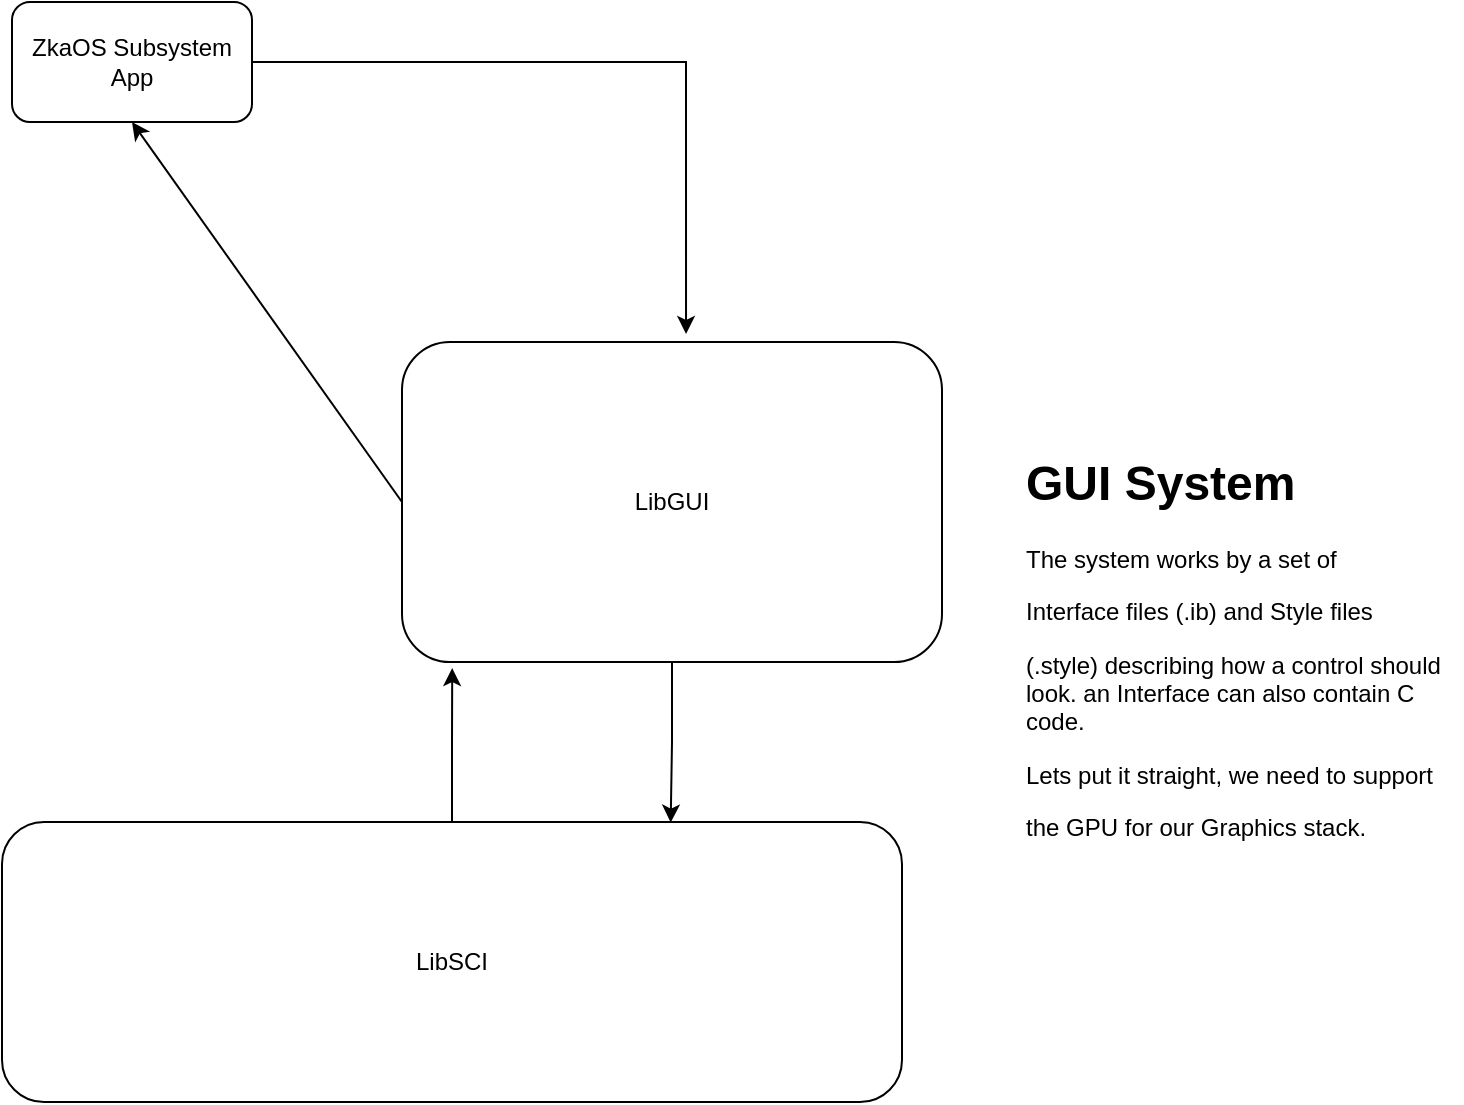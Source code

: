 <mxfile>
    <diagram name="Page-1" id="yf45V2V4Ppj0j8o4dQoi">
        <mxGraphModel dx="530" dy="567" grid="1" gridSize="10" guides="1" tooltips="1" connect="1" arrows="1" fold="1" page="1" pageScale="1" pageWidth="827" pageHeight="1169" math="0" shadow="0">
            <root>
                <mxCell id="0"/>
                <mxCell id="1" parent="0"/>
                <mxCell id="mspNsT0Gx7HsNPX6GqQO-2" value="LibSCI" style="rounded=1;whiteSpace=wrap;html=1;" parent="1" vertex="1">
                    <mxGeometry x="50" y="450" width="450" height="140" as="geometry"/>
                </mxCell>
                <mxCell id="2" style="edgeStyle=none;html=1;exitX=0;exitY=0.5;exitDx=0;exitDy=0;entryX=0.5;entryY=1;entryDx=0;entryDy=0;" edge="1" parent="1" source="mspNsT0Gx7HsNPX6GqQO-3" target="mspNsT0Gx7HsNPX6GqQO-13">
                    <mxGeometry relative="1" as="geometry"/>
                </mxCell>
                <mxCell id="mspNsT0Gx7HsNPX6GqQO-3" value="LibGUI" style="rounded=1;whiteSpace=wrap;html=1;" parent="1" vertex="1">
                    <mxGeometry x="250" y="210" width="270" height="160" as="geometry"/>
                </mxCell>
                <mxCell id="mspNsT0Gx7HsNPX6GqQO-11" style="edgeStyle=orthogonalEdgeStyle;rounded=0;orthogonalLoop=1;jettySize=auto;html=1;entryX=0.093;entryY=1.019;entryDx=0;entryDy=0;entryPerimeter=0;" parent="1" source="mspNsT0Gx7HsNPX6GqQO-2" target="mspNsT0Gx7HsNPX6GqQO-3" edge="1">
                    <mxGeometry relative="1" as="geometry"/>
                </mxCell>
                <mxCell id="mspNsT0Gx7HsNPX6GqQO-12" value="&lt;h1 style=&quot;margin-top: 0px;&quot;&gt;GUI System&lt;span style=&quot;white-space: pre;&quot;&gt;&#9;&lt;/span&gt;&lt;/h1&gt;&lt;p&gt;The system works by a set of&lt;/p&gt;&lt;p&gt;Interface files (.ib) and Style files&lt;/p&gt;&lt;p&gt;(.style) describing how a control should look. an Interface can also contain C code.&lt;/p&gt;&lt;p&gt;Lets put it straight, we need to support&lt;/p&gt;&lt;p&gt;the GPU for our Graphics stack.&lt;/p&gt;" style="text;html=1;whiteSpace=wrap;overflow=hidden;rounded=0;" parent="1" vertex="1">
                    <mxGeometry x="560" y="260" width="220" height="220" as="geometry"/>
                </mxCell>
                <mxCell id="mspNsT0Gx7HsNPX6GqQO-13" value="ZkaOS Subsystem&lt;div&gt;App&lt;/div&gt;" style="rounded=1;whiteSpace=wrap;html=1;" parent="1" vertex="1">
                    <mxGeometry x="55" y="40" width="120" height="60" as="geometry"/>
                </mxCell>
                <mxCell id="mspNsT0Gx7HsNPX6GqQO-15" style="edgeStyle=orthogonalEdgeStyle;rounded=0;orthogonalLoop=1;jettySize=auto;html=1;entryX=0.526;entryY=-0.025;entryDx=0;entryDy=0;entryPerimeter=0;" parent="1" source="mspNsT0Gx7HsNPX6GqQO-13" target="mspNsT0Gx7HsNPX6GqQO-3" edge="1">
                    <mxGeometry relative="1" as="geometry"/>
                </mxCell>
                <mxCell id="mspNsT0Gx7HsNPX6GqQO-18" style="edgeStyle=orthogonalEdgeStyle;rounded=0;orthogonalLoop=1;jettySize=auto;html=1;exitX=0.5;exitY=1;exitDx=0;exitDy=0;entryX=0.743;entryY=0.002;entryDx=0;entryDy=0;entryPerimeter=0;" parent="1" source="mspNsT0Gx7HsNPX6GqQO-3" target="mspNsT0Gx7HsNPX6GqQO-2" edge="1">
                    <mxGeometry relative="1" as="geometry"/>
                </mxCell>
            </root>
        </mxGraphModel>
    </diagram>
</mxfile>
